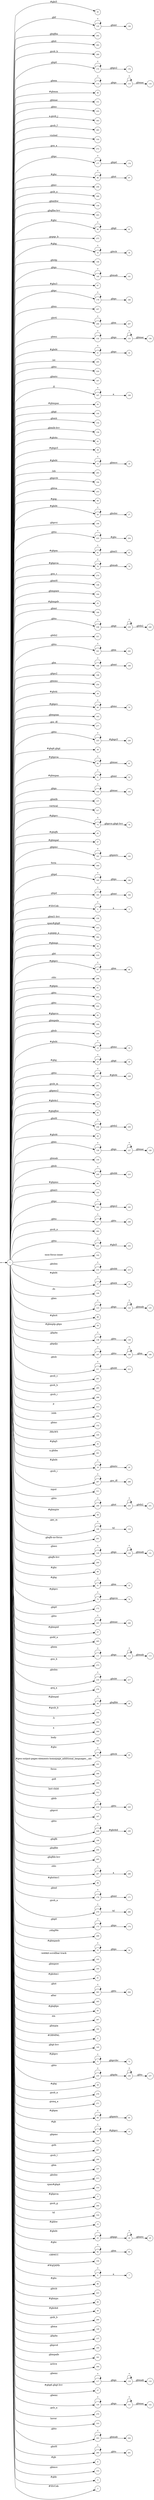 digraph NFA {
  rankdir=LR;
  node [shape=circle, fontsize=10];
  __start [shape=point, label=""];
  __start -> 1;
  45 [label="45"];
  135 [label="135"];
  202 [label="202"];
  262 [label="262"];
  289 [label="289"];
  175 [label="175"];
  114 [label="114"];
  220 [label="220"];
  141 [label="141"];
  46 [label="46"];
  91 [label="91"];
  192 [label="192"];
  151 [label="151"];
  255 [label="255"];
  303 [label="303"];
  283 [label="283"];
  318 [label="318"];
  70 [label="70"];
  272 [label="272"];
  177 [label="177"];
  96 [label="96"];
  256 [label="256"];
  268 [label="268"];
  108 [label="108"];
  159 [label="159"];
  203 [label="203"];
  178 [label="178"];
  226 [label="226"];
  90 [label="90"];
  275 [label="275"];
  33 [label="33"];
  146 [label="146"];
  140 [label="140"];
  118 [label="118"];
  87 [label="87"];
  179 [label="179"];
  257 [label="257"];
  206 [label="206"];
  132 [label="132"];
  21 [label="21"];
  295 [label="295"];
  224 [label="224"];
  81 [label="81"];
  97 [label="97"];
  167 [label="167"];
  72 [label="72"];
  107 [label="107"];
  50 [label="50"];
  188 [label="188"];
  230 [label="230"];
  144 [label="144"];
  264 [label="264"];
  280 [label="280"];
  154 [label="154"];
  158 [label="158"];
  115 [label="115"];
  42 [label="42"];
  38 [label="38"];
  15 [label="15"];
  293 [label="293"];
  194 [label="194"];
  253 [label="253"];
  99 [label="99"];
  26 [label="26"];
  27 [label="27"];
  189 [label="189"];
  196 [label="196"];
  212 [label="212"];
  233 [label="233"];
  62 [label="62"];
  74 [label="74"];
  78 [label="78"];
  246 [label="246"];
  274 [label="274"];
  65 [label="65"];
  148 [label="148"];
  24 [label="24"];
  164 [label="164"];
  113 [label="113"];
  55 [label="55"];
  166 [label="166"];
  238 [label="238"];
  16 [label="16"];
  139 [label="139"];
  236 [label="236"];
  221 [label="221"];
  93 [label="93"];
  241 [label="241"];
  168 [label="168"];
  32 [label="32"];
  198 [label="198"];
  254 [label="254"];
  39 [label="39"];
  69 [label="69"];
  163 [label="163"];
  277 [label="277"];
  248 [label="248"];
  122 [label="122"];
  225 [label="225"];
  36 [label="36"];
  80 [label="80"];
  51 [label="51"];
  142 [label="142"];
  157 [label="157"];
  182 [label="182"];
  317 [label="317"];
  75 [label="75"];
  127 [label="127"];
  83 [label="83"];
  47 [label="47"];
  191 [label="191"];
  309 [label="309"];
  7 [label="7"];
  185 [label="185"];
  183 [label="183"];
  4 [label="4"];
  112 [label="112"];
  156 [label="156"];
  315 [label="315"];
  302 [label="302"];
  54 [label="54"];
  56 [label="56"];
  130 [label="130"];
  218 [label="218"];
  67 [label="67"];
  296 [label="296"];
  61 [label="61"];
  252 [label="252"];
  222 [label="222"];
  10 [label="10"];
  82 [label="82"];
  160 [label="160"];
  208 [label="208"];
  52 [label="52"];
  13 [label="13"];
  121 [label="121"];
  110 [label="110"];
  134 [label="134"];
  29 [label="29"];
  174 [label="174"];
  227 [label="227"];
  291 [label="291"];
  193 [label="193"];
  43 [label="43"];
  169 [label="169"];
  84 [label="84"];
  258 [label="258"];
  44 [label="44"];
  176 [label="176"];
  126 [label="126"];
  150 [label="150"];
  209 [label="209"];
  66 [label="66"];
  155 [label="155"];
  181 [label="181"];
  237 [label="237"];
  217 [label="217"];
  247 [label="247"];
  282 [label="282"];
  231 [label="231"];
  102 [label="102"];
  124 [label="124"];
  214 [label="214"];
  17 [label="17"];
  106 [label="106"];
  123 [label="123"];
  88 [label="88"];
  59 [label="59"];
  138 [label="138"];
  210 [label="210"];
  187 [label="187"];
  211 [label="211"];
  281 [label="281"];
  285 [label="285"];
  286 [label="286"];
  288 [label="288"];
  313 [label="313"];
  184 [label="184"];
  294 [label="294"];
  152 [label="152"];
  18 [label="18"];
  105 [label="105"];
  35 [label="35"];
  301 [label="301"];
  19 [label="19"];
  287 [label="287"];
  180 [label="180"];
  311 [label="311"];
  228 [label="228"];
  249 [label="249"];
  240 [label="240"];
  58 [label="58"];
  68 [label="68"];
  95 [label="95"];
  234 [label="234"];
  109 [label="109"];
  201 [label="201"];
  49 [label="49"];
  129 [label="129"];
  200 [label="200"];
  89 [label="89"];
  22 [label="22"];
  31 [label="31"];
  73 [label="73"];
  76 [label="76"];
  172 [label="172"];
  245 [label="245"];
  57 [label="57"];
  265 [label="265"];
  111 [label="111"];
  273 [label="273"];
  216 [label="216"];
  119 [label="119"];
  276 [label="276"];
  48 [label="48"];
  100 [label="100"];
  292 [label="292"];
  300 [label="300"];
  306 [label="306"];
  5 [label="5"];
  94 [label="94"];
  101 [label="101"];
  308 [label="308"];
  266 [label="266"];
  298 [label="298"];
  312 [label="312"];
  219 [label="219"];
  197 [label="197"];
  133 [label="133"];
  229 [label="229"];
  199 [label="199"];
  204 [label="204"];
  242 [label="242"];
  205 [label="205"];
  297 [label="297"];
  98 [label="98"];
  170 [label="170"];
  279 [label="279"];
  173 [label="173"];
  171 [label="171"];
  251 [label="251"];
  250 [label="250"];
  299 [label="299"];
  53 [label="53"];
  103 [label="103"];
  25 [label="25"];
  20 [label="20"];
  125 [label="125"];
  261 [label="261"];
  165 [label="165"];
  41 [label="41"];
  232 [label="232"];
  263 [label="263"];
  305 [label="305"];
  85 [label="85"];
  307 [label="307"];
  162 [label="162"];
  2 [label="2"];
  145 [label="145"];
  259 [label="259"];
  71 [label="71"];
  235 [label="235"];
  28 [label="28"];
  278 [label="278"];
  271 [label="271"];
  215 [label="215"];
  64 [label="64"];
  9 [label="9"];
  128 [label="128"];
  190 [label="190"];
  267 [label="267"];
  186 [label="186"];
  290 [label="290"];
  79 [label="79"];
  30 [label="30"];
  147 [label="147"];
  213 [label="213"];
  314 [label="314"];
  131 [label="131"];
  63 [label="63"];
  77 [label="77"];
  143 [label="143"];
  284 [label="284"];
  316 [label="316"];
  12 [label="12"];
  23 [label="23"];
  92 [label="92"];
  104 [label="104"];
  6 [label="6"];
  1 [label="1"];
  86 [label="86"];
  223 [label="223"];
  60 [label="60"];
  40 [label="40"];
  116 [label="116"];
  136 [label="136"];
  244 [label="244"];
  269 [label="269"];
  34 [label="34"];
  149 [label="149"];
  14 [label="14"];
  137 [label="137"];
  195 [label="195"];
  207 [label="207"];
  161 [label="161"];
  304 [label="304"];
  117 [label="117"];
  37 [label="37"];
  120 [label="120"];
  239 [label="239"];
  270 [label="270"];
  310 [label="310"];
  243 [label="243"];
  260 [label="260"];
  8 [label="8"];
  153 [label="153"];
  11 [label="11"];
  3 [label="3"];
  { node [shape=doublecircle]; 2 3 5 7 8 10 11 12 14 16 18 20 22 25 27 28 30 32 34 35 36 37 38 39 40 41 42 43 44 45 46 47 49 50 52 54 55 56 57 58 59 60 61 63 65 66 68 70 72 74 76 77 79 81 82 83 84 85 86 87 88 89 91 93 95 97 98 99 100 101 102 103 104 105 106 108 110 113 116 119 122 125 128 131 134 136 137 139 141 143 144 145 146 147 148 149 150 151 152 153 154 155 156 157 158 159 160 161 162 163 164 165 166 167 169 171 172 174 176 178 180 182 184 186 189 190 192 193 194 195 196 197 198 199 200 201 202 203 204 205 207 208 210 212 213 215 217 218 220 221 222 223 224 226 228 230 232 234 237 240 242 244 246 248 251 252 253 254 255 256 257 259 261 262 264 265 266 267 268 269 270 271 272 273 274 275 276 277 278 280 281 282 283 284 285 286 288 289 290 291 292 293 294 295 296 298 299 300 301 302 303 304 305 306 307 308 309 310 311 312 313 314 315 316 317 318 }
  1 -> 2 [label="#GBMPAL"];
  1 -> 3 [label="#SIvCob"];
  1 -> 4 [label="#SIvCob"];
  4 -> 4 [label="*"];
  4 -> 5 [label="a"];
  1 -> 6 [label="#WqQANb"];
  6 -> 6 [label="*"];
  6 -> 7 [label="a"];
  1 -> 8 [label="#gb"];
  1 -> 9 [label="#gb"];
  9 -> 9 [label="*"];
  9 -> 10 [label="#gbprc"];
  1 -> 11 [label="#gbb"];
  1 -> 12 [label="#gbbw"];
  1 -> 13 [label="#gbd4"];
  13 -> 13 [label="*"];
  13 -> 14 [label=".gbmc"];
  1 -> 15 [label="#gbd4"];
  15 -> 15 [label="*"];
  15 -> 16 [label=".gbmcc"];
  1 -> 17 [label="#gbd4"];
  17 -> 17 [label="*"];
  17 -> 18 [label=".gbmh"];
  1 -> 19 [label="#gbd4"];
  19 -> 19 [label="*"];
  19 -> 20 [label=".gbmtc"];
  1 -> 21 [label="#gbd4"];
  21 -> 21 [label="*"];
  21 -> 22 [label=".gbpc"];
  1 -> 23 [label="#gbd4"];
  23 -> 23 [label="*"];
  23 -> 24 [label=".gbpgs"];
  24 -> 24 [label="*"];
  24 -> 25 [label=".gbmtc"];
  1 -> 26 [label="#gbd4"];
  26 -> 26 [label="*"];
  26 -> 27 [label=".gbsbic"];
  1 -> 28 [label="#gbg"];
  1 -> 29 [label="#gbg"];
  29 -> 29 [label="*"];
  29 -> 30 [label=".gbgt"];
  1 -> 31 [label="#gbg"];
  31 -> 31 [label="*"];
  31 -> 32 [label=".gbm"];
  1 -> 33 [label="#gbg"];
  33 -> 33 [label="*"];
  33 -> 34 [label=".gbtcb"];
  1 -> 35 [label="#gbg5"];
  1 -> 36 [label="#gbg6.gbgt"];
  1 -> 37 [label="#gbg6.gbgt-hvr"];
  1 -> 38 [label="#gbgs5"];
  1 -> 39 [label="#gbi4i"];
  1 -> 40 [label="#gbi4id"];
  1 -> 41 [label="#gbi4m1"];
  1 -> 42 [label="#gbi4s"];
  1 -> 43 [label="#gbi4s1"];
  1 -> 44 [label="#gbi4t"];
  1 -> 45 [label="#gbi5"];
  1 -> 46 [label="#gbmm"];
  1 -> 47 [label="#gbmpal"];
  1 -> 48 [label="#gbmpal"];
  48 -> 48 [label="*"];
  48 -> 49 [label=".gbqfbb"];
  1 -> 50 [label="#gbmpas"];
  1 -> 51 [label="#gbmpas"];
  51 -> 51 [label="*"];
  51 -> 52 [label=".gbmt"];
  1 -> 53 [label="#gbmpasb"];
  53 -> 53 [label="*"];
  53 -> 54 [label=".gbps"];
  1 -> 55 [label="#gbmpdv"];
  1 -> 56 [label="#gbmpi"];
  1 -> 57 [label="#gbmpid"];
  1 -> 58 [label="#gbmpiw"];
  1 -> 59 [label="#gbmplp.gbps"];
  1 -> 60 [label="#gbmps"];
  1 -> 61 [label="#gbpm"];
  1 -> 62 [label="#gbpm"];
  62 -> 62 [label="*"];
  62 -> 63 [label=".gbml1"];
  1 -> 64 [label="#gbpm"];
  64 -> 64 [label="*"];
  64 -> 65 [label=".gbpmtc"];
  1 -> 66 [label="#gbpms"];
  1 -> 67 [label="#gbprc"];
  67 -> 67 [label="*"];
  67 -> 68 [label=".gbm"];
  1 -> 69 [label="#gbprc"];
  69 -> 69 [label="*"];
  69 -> 70 [label=".gbmc"];
  1 -> 71 [label="#gbprc"];
  71 -> 71 [label="*"];
  71 -> 72 [label=".gbprcbc"];
  1 -> 73 [label="#gbprc"];
  73 -> 73 [label="*"];
  73 -> 74 [label=".gbprcx"];
  1 -> 75 [label="#gbprc"];
  75 -> 75 [label="*"];
  75 -> 76 [label=".gbprcx.gbgt-hvr"];
  1 -> 77 [label="#gbprca"];
  1 -> 78 [label="#gbprca"];
  78 -> 78 [label="*"];
  78 -> 79 [label=".gbmab"];
  1 -> 80 [label="#gbprca"];
  80 -> 80 [label="*"];
  80 -> 81 [label=".gbmac"];
  1 -> 82 [label="#gbprcs"];
  1 -> 83 [label="#gbqfb"];
  1 -> 84 [label="#gbqfbw"];
  1 -> 85 [label="#gbqfqw"];
  1 -> 86 [label="#gbs"];
  1 -> 87 [label="#gbx3"];
  1 -> 88 [label="#gbx4"];
  1 -> 89 [label="#gbz"];
  1 -> 90 [label="#gbz"];
  90 -> 90 [label="*"];
  90 -> 91 [label=".gbgt"];
  1 -> 92 [label="#gbz"];
  92 -> 92 [label="*"];
  92 -> 93 [label=".gbm"];
  1 -> 94 [label="#gbz"];
  94 -> 94 [label="*"];
  94 -> 95 [label=".gbtcb"];
  1 -> 96 [label="#gbz"];
  96 -> 96 [label="*"];
  96 -> 97 [label=".gbzt"];
  1 -> 98 [label="#gbztms1"];
  1 -> 99 [label="#gog"];
  1 -> 100 [label="#gssb_b"];
  1 -> 101 [label="#gws-output-pages-elements-homepage_additional_languages__als"];
  1 -> 102 [label="-moz-focus-inner"];
  1 -> 103 [label="-webkit-scrollbar-track"];
  1 -> 104 [label=".GBMCC"];
  1 -> 105 [label=".H6sW5"];
  1 -> 106 [label=".ds"];
  1 -> 107 [label=".fl"];
  107 -> 107 [label="*"];
  107 -> 108 [label="a"];
  1 -> 109 [label=".gac_m"];
  109 -> 109 [label="*"];
  109 -> 110 [label="td"];
  1 -> 111 [label=".gbem"];
  111 -> 111 [label="*"];
  111 -> 112 [label=".gbgs"];
  112 -> 112 [label="*"];
  112 -> 113 [label=".gbmab"];
  1 -> 114 [label=".gbem"];
  114 -> 114 [label="*"];
  114 -> 115 [label=".gbgs"];
  115 -> 115 [label="*"];
  115 -> 116 [label=".gbmac"];
  1 -> 117 [label=".gbemi"];
  117 -> 117 [label="*"];
  117 -> 118 [label=".gbgs"];
  118 -> 118 [label="*"];
  118 -> 119 [label=".gbmab"];
  1 -> 120 [label=".gbemi"];
  120 -> 120 [label="*"];
  120 -> 121 [label=".gbgs"];
  121 -> 121 [label="*"];
  121 -> 122 [label=".gbmac"];
  1 -> 123 [label=".gbes"];
  123 -> 123 [label="*"];
  123 -> 124 [label=".gbgs"];
  124 -> 124 [label="*"];
  124 -> 125 [label=".gbmab"];
  1 -> 126 [label=".gbes"];
  126 -> 126 [label="*"];
  126 -> 127 [label=".gbgs"];
  127 -> 127 [label="*"];
  127 -> 128 [label=".gbmac"];
  1 -> 129 [label=".gbesi"];
  129 -> 129 [label="*"];
  129 -> 130 [label=".gbgs"];
  130 -> 130 [label="*"];
  130 -> 131 [label=".gbmab"];
  1 -> 132 [label=".gbesi"];
  132 -> 132 [label="*"];
  132 -> 133 [label=".gbgs"];
  133 -> 133 [label="*"];
  133 -> 134 [label=".gbmac"];
  1 -> 135 [label=".gbf"];
  135 -> 135 [label="*"];
  135 -> 136 [label=".gbmt"];
  1 -> 137 [label=".gbg4a"];
  1 -> 138 [label=".gbg4a"];
  138 -> 138 [label="*"];
  138 -> 139 [label=".gbts"];
  1 -> 140 [label=".gbgs"];
  140 -> 140 [label="*"];
  140 -> 141 [label=".gbmab"];
  1 -> 142 [label=".gbgs"];
  142 -> 142 [label="*"];
  142 -> 143 [label=".gbmac"];
  1 -> 144 [label=".gbgt"];
  1 -> 145 [label=".gbgt-hvr"];
  1 -> 146 [label=".gbi4p"];
  1 -> 147 [label=".gbm"];
  1 -> 148 [label=".gbm0l"];
  1 -> 149 [label=".gbma"];
  1 -> 150 [label=".gbmab"];
  1 -> 151 [label=".gbmac"];
  1 -> 152 [label=".gbmc"];
  1 -> 153 [label=".gbmcc"];
  1 -> 154 [label=".gbmh"];
  1 -> 155 [label=".gbml1"];
  1 -> 156 [label=".gbml1-hvr"];
  1 -> 157 [label=".gbmlb"];
  1 -> 158 [label=".gbmlb-hvr"];
  1 -> 159 [label=".gbmlbw"];
  1 -> 160 [label=".gbmpala"];
  1 -> 161 [label=".gbmpalb"];
  1 -> 162 [label=".gbmpia"];
  1 -> 163 [label=".gbmpiaa"];
  1 -> 164 [label=".gbmpiaw"];
  1 -> 165 [label=".gbmpnw"];
  1 -> 166 [label=".gbmt"];
  1 -> 167 [label=".gbmtc"];
  1 -> 168 [label=".gbn"];
  168 -> 168 [label="*"];
  168 -> 169 [label=".gbmt"];
  1 -> 170 [label=".gbnd"];
  170 -> 170 [label="*"];
  170 -> 171 [label=".gbmt"];
  1 -> 172 [label=".gbp0"];
  1 -> 173 [label=".gbp0"];
  173 -> 173 [label="*"];
  173 -> 174 [label=".gbps"];
  1 -> 175 [label=".gbp0"];
  175 -> 175 [label="*"];
  175 -> 176 [label=".gbps2"];
  1 -> 177 [label=".gbpc"];
  177 -> 177 [label="*"];
  177 -> 178 [label=".gbpd"];
  1 -> 179 [label=".gbpc"];
  179 -> 179 [label="*"];
  179 -> 180 [label=".gbps"];
  1 -> 181 [label=".gbpc"];
  181 -> 181 [label="*"];
  181 -> 182 [label=".gbps2"];
  1 -> 183 [label=".gbpd"];
  183 -> 183 [label="*"];
  183 -> 184 [label=".gbmt"];
  1 -> 185 [label=".gbpd"];
  185 -> 185 [label="*"];
  185 -> 186 [label=".gbps"];
  1 -> 187 [label=".gbpdjs"];
  187 -> 187 [label="*"];
  187 -> 188 [label=".gbto"];
  188 -> 188 [label="*"];
  188 -> 189 [label=".gbm"];
  1 -> 190 [label=".gbpmc"];
  1 -> 191 [label=".gbpmc"];
  191 -> 191 [label="*"];
  191 -> 192 [label=".gbpmtc"];
  1 -> 193 [label=".gbpms2"];
  1 -> 194 [label=".gbprcb"];
  1 -> 195 [label=".gbprcd"];
  1 -> 196 [label=".gbprci"];
  1 -> 197 [label=".gbprct"];
  1 -> 198 [label=".gbps2"];
  1 -> 199 [label=".gbqfb"];
  1 -> 200 [label=".gbqfb-hvr"];
  1 -> 201 [label=".gbqfb-no-focus"];
  1 -> 202 [label=".gbqfba"];
  1 -> 203 [label=".gbqfba-hvr"];
  1 -> 204 [label=".gbqfbb"];
  1 -> 205 [label=".gbqfbb-hvr"];
  1 -> 206 [label=".gbrtl"];
  206 -> 206 [label="*"];
  206 -> 207 [label=".gbm"];
  1 -> 208 [label=".gbsb"];
  1 -> 209 [label=".gbsb"];
  209 -> 209 [label="*"];
  209 -> 210 [label=".gbsbb"];
  1 -> 211 [label=".gbsb"];
  211 -> 211 [label="*"];
  211 -> 212 [label=".gbsbt"];
  1 -> 213 [label=".gbsbic"];
  1 -> 214 [label=".gbsbis"];
  214 -> 214 [label="*"];
  214 -> 215 [label=".gbsbb"];
  1 -> 216 [label=".gbsbis"];
  216 -> 216 [label="*"];
  216 -> 217 [label=".gbsbt"];
  1 -> 218 [label=".gbt"];
  1 -> 219 [label=".gbtb"];
  219 -> 219 [label="*"];
  219 -> 220 [label=".gbts"];
  1 -> 221 [label=".gbtb2"];
  1 -> 222 [label=".gbtc"];
  1 -> 223 [label=".gbtcb"];
  1 -> 224 [label=".gbto"];
  1 -> 225 [label=".gbto"];
  225 -> 225 [label="*"];
  225 -> 226 [label="#gbgs5"];
  1 -> 227 [label=".gbto"];
  227 -> 227 [label="*"];
  227 -> 228 [label="#gbi4i"];
  1 -> 229 [label=".gbto"];
  229 -> 229 [label="*"];
  229 -> 230 [label="#gbi4id"];
  1 -> 231 [label=".gbto"];
  231 -> 231 [label="*"];
  231 -> 232 [label="#gbi5"];
  1 -> 233 [label=".gbto"];
  233 -> 233 [label="*"];
  233 -> 234 [label="#gbs"];
  1 -> 235 [label=".gbto"];
  235 -> 235 [label="*"];
  235 -> 236 [label=".gbg4a"];
  236 -> 236 [label="*"];
  236 -> 237 [label=".gbts"];
  1 -> 238 [label=".gbto"];
  238 -> 238 [label="*"];
  238 -> 239 [label=".gbgt"];
  239 -> 239 [label="*"];
  239 -> 240 [label=".gbtb2"];
  1 -> 241 [label=".gbto"];
  241 -> 241 [label="*"];
  241 -> 242 [label=".gbm"];
  1 -> 243 [label=".gbto"];
  243 -> 243 [label="*"];
  243 -> 244 [label=".gbmab"];
  1 -> 245 [label=".gbto"];
  245 -> 245 [label="*"];
  245 -> 246 [label=".gbmac"];
  1 -> 247 [label=".gbto"];
  247 -> 247 [label="*"];
  247 -> 248 [label=".gbts"];
  1 -> 249 [label=".gbto"];
  249 -> 249 [label="*"];
  249 -> 250 [label=".gbzt"];
  250 -> 250 [label="*"];
  250 -> 251 [label=".gbtb2"];
  1 -> 252 [label=".gbts"];
  1 -> 253 [label=".gbtsa"];
  1 -> 254 [label=".gbxms"];
  1 -> 255 [label=".gbxo"];
  1 -> 256 [label=".gbxv"];
  1 -> 257 [label=".gbxx"];
  1 -> 258 [label=".gbz0l"];
  258 -> 258 [label="*"];
  258 -> 259 [label=".gbtb2"];
  1 -> 260 [label=".gbz0l"];
  260 -> 260 [label="*"];
  260 -> 261 [label=".gbts"];
  1 -> 262 [label=".gbzt"];
  1 -> 263 [label=".gbzt"];
  263 -> 263 [label="*"];
  263 -> 264 [label=".gbts"];
  1 -> 265 [label=".gsdd_a"];
  1 -> 266 [label=".gsfi"];
  1 -> 267 [label=".gsfs"];
  1 -> 268 [label=".gsib_a"];
  1 -> 269 [label=".gsib_b"];
  1 -> 270 [label=".gsls_a"];
  1 -> 271 [label=".gsmq_a"];
  1 -> 272 [label=".gsn_a"];
  1 -> 273 [label=".gsn_b"];
  1 -> 274 [label=".gsn_c"];
  1 -> 275 [label=".gspqs_b"];
  1 -> 276 [label=".gsq_a"];
  1 -> 277 [label=".gss_ifl"];
  1 -> 278 [label=".gssb_a"];
  1 -> 279 [label=".gssb_a"];
  279 -> 279 [label="*"];
  279 -> 280 [label="td"];
  1 -> 281 [label=".gssb_c"];
  1 -> 282 [label=".gssb_e"];
  1 -> 283 [label=".gssb_f"];
  1 -> 284 [label=".gssb_g"];
  1 -> 285 [label=".gssb_h"];
  1 -> 286 [label=".gssb_i"];
  1 -> 287 [label=".gssb_i"];
  287 -> 287 [label="*"];
  287 -> 288 [label=".gss_ifl"];
  1 -> 289 [label=".gssb_k"];
  1 -> 290 [label=".gssb_l"];
  1 -> 291 [label=".gssb_m"];
  1 -> 292 [label=".h"];
  1 -> 293 [label=".lsb"];
  1 -> 294 [label=".lsbb"];
  1 -> 295 [label=".lst"];
  1 -> 296 [label=".sblc"];
  1 -> 297 [label=".sblc"];
  297 -> 297 [label="*"];
  297 -> 298 [label="a"];
  1 -> 299 [label=".z4hgWe"];
  1 -> 300 [label="a"];
  1 -> 301 [label="a.gbiba"];
  1 -> 302 [label="a.gspqs_a"];
  1 -> 303 [label="a.gssb_j"];
  1 -> 304 [label="active"];
  1 -> 305 [label="after"];
  1 -> 306 [label="body"];
  1 -> 307 [label="em"];
  1 -> 308 [label="focus"];
  1 -> 309 [label="form"];
  1 -> 310 [label="hover"];
  1 -> 311 [label="input"];
  1 -> 312 [label="last-child"];
  1 -> 313 [label="p"];
  1 -> 314 [label="span#gbg4"];
  1 -> 315 [label="span#gbg6"];
  1 -> 316 [label="td"];
  1 -> 317 [label="vertical"];
  1 -> 318 [label="visited"];
}
